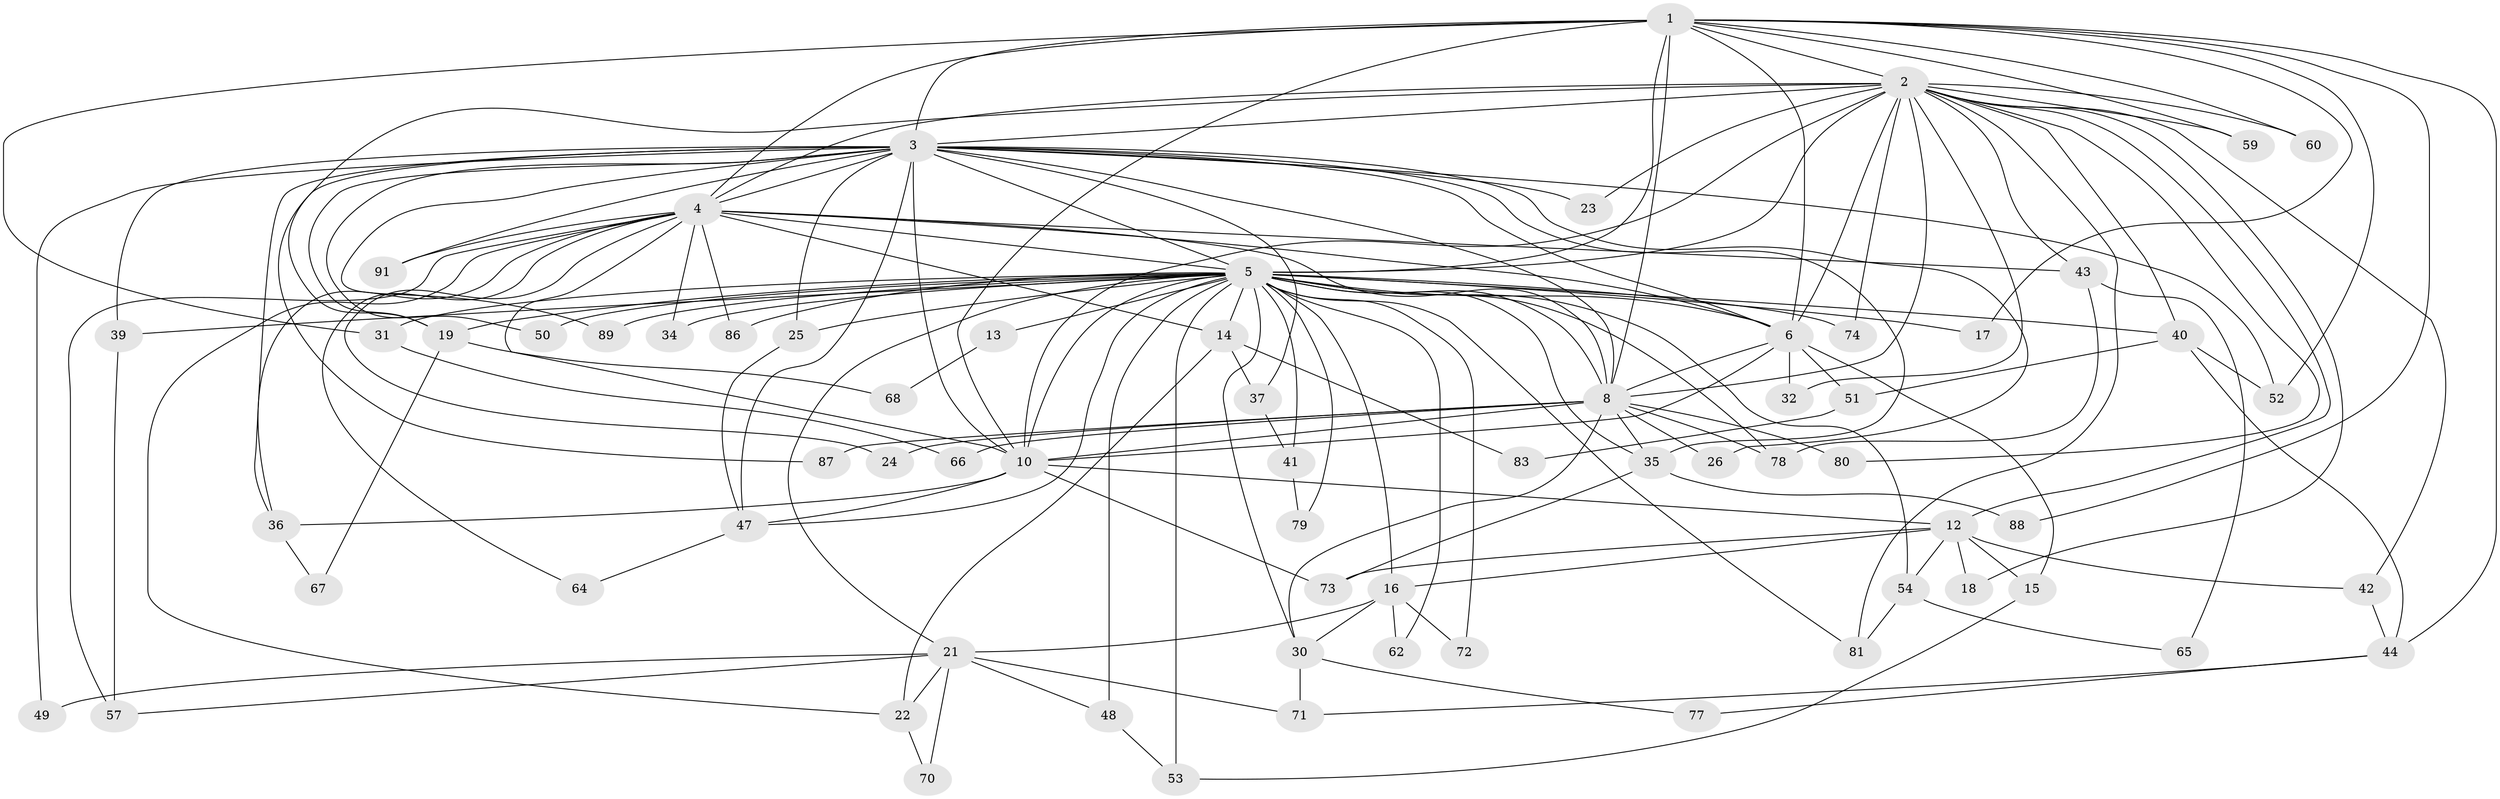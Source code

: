 // original degree distribution, {12: 0.021052631578947368, 25: 0.021052631578947368, 21: 0.010526315789473684, 29: 0.010526315789473684, 19: 0.010526315789473684, 18: 0.010526315789473684, 14: 0.021052631578947368, 4: 0.07368421052631578, 7: 0.010526315789473684, 5: 0.07368421052631578, 6: 0.021052631578947368, 2: 0.5263157894736842, 3: 0.17894736842105263, 8: 0.010526315789473684}
// Generated by graph-tools (version 1.1) at 2025/41/03/06/25 10:41:34]
// undirected, 68 vertices, 162 edges
graph export_dot {
graph [start="1"]
  node [color=gray90,style=filled];
  1 [super="+9"];
  2 [super="+28"];
  3 [super="+29"];
  4 [super="+20"];
  5 [super="+7"];
  6;
  8 [super="+11"];
  10 [super="+84"];
  12 [super="+33"];
  13 [super="+61"];
  14;
  15 [super="+58"];
  16;
  17;
  18;
  19 [super="+27"];
  21 [super="+82"];
  22 [super="+69"];
  23;
  24 [super="+38"];
  25 [super="+75"];
  26;
  30 [super="+45"];
  31;
  32;
  34;
  35 [super="+95"];
  36 [super="+56"];
  37;
  39 [super="+76"];
  40 [super="+63"];
  41;
  42 [super="+55"];
  43 [super="+92"];
  44 [super="+46"];
  47 [super="+90"];
  48;
  49;
  50;
  51;
  52;
  53 [super="+85"];
  54;
  57;
  59;
  60;
  62;
  64;
  65;
  66;
  67;
  68;
  70;
  71;
  72;
  73 [super="+93"];
  74;
  77;
  78;
  79;
  80;
  81 [super="+94"];
  83;
  86;
  87;
  88;
  89;
  91;
  1 -- 2 [weight=2];
  1 -- 3 [weight=2];
  1 -- 4 [weight=2];
  1 -- 5 [weight=4];
  1 -- 6 [weight=2];
  1 -- 8 [weight=2];
  1 -- 10 [weight=2];
  1 -- 17;
  1 -- 44 [weight=2];
  1 -- 52;
  1 -- 88;
  1 -- 59;
  1 -- 60;
  1 -- 31;
  2 -- 3 [weight=2];
  2 -- 4;
  2 -- 5 [weight=2];
  2 -- 6;
  2 -- 8 [weight=3];
  2 -- 10;
  2 -- 12;
  2 -- 18;
  2 -- 19;
  2 -- 23;
  2 -- 32;
  2 -- 40;
  2 -- 42;
  2 -- 43;
  2 -- 59;
  2 -- 60;
  2 -- 74;
  2 -- 80;
  2 -- 81;
  3 -- 4;
  3 -- 5 [weight=2];
  3 -- 6;
  3 -- 8;
  3 -- 10;
  3 -- 19;
  3 -- 23;
  3 -- 25;
  3 -- 26;
  3 -- 35;
  3 -- 36;
  3 -- 37;
  3 -- 39;
  3 -- 47;
  3 -- 49;
  3 -- 50;
  3 -- 52;
  3 -- 87;
  3 -- 89;
  3 -- 91;
  4 -- 5 [weight=3];
  4 -- 6;
  4 -- 8;
  4 -- 10;
  4 -- 14;
  4 -- 22;
  4 -- 24 [weight=2];
  4 -- 34;
  4 -- 36;
  4 -- 43;
  4 -- 57;
  4 -- 64;
  4 -- 86;
  4 -- 91;
  5 -- 6 [weight=2];
  5 -- 8 [weight=2];
  5 -- 10 [weight=2];
  5 -- 13 [weight=3];
  5 -- 14;
  5 -- 16;
  5 -- 17;
  5 -- 25;
  5 -- 30;
  5 -- 34;
  5 -- 39;
  5 -- 40;
  5 -- 41;
  5 -- 48;
  5 -- 54;
  5 -- 72;
  5 -- 74;
  5 -- 79;
  5 -- 86;
  5 -- 19;
  5 -- 78;
  5 -- 81;
  5 -- 21;
  5 -- 89;
  5 -- 31;
  5 -- 47;
  5 -- 50;
  5 -- 53;
  5 -- 62;
  5 -- 35;
  6 -- 8;
  6 -- 10;
  6 -- 15;
  6 -- 32;
  6 -- 51;
  8 -- 10 [weight=2];
  8 -- 24;
  8 -- 26;
  8 -- 66;
  8 -- 80;
  8 -- 87;
  8 -- 35;
  8 -- 78;
  8 -- 30;
  10 -- 12;
  10 -- 73;
  10 -- 47;
  10 -- 36;
  12 -- 15 [weight=2];
  12 -- 16;
  12 -- 18 [weight=2];
  12 -- 42;
  12 -- 54;
  12 -- 73;
  13 -- 68;
  14 -- 22;
  14 -- 37;
  14 -- 83;
  15 -- 53;
  16 -- 21;
  16 -- 30;
  16 -- 62;
  16 -- 72;
  19 -- 67;
  19 -- 68;
  21 -- 48;
  21 -- 49;
  21 -- 57;
  21 -- 70;
  21 -- 71;
  21 -- 22;
  22 -- 70;
  25 -- 47;
  30 -- 71;
  30 -- 77;
  31 -- 66;
  35 -- 73;
  35 -- 88;
  36 -- 67;
  37 -- 41;
  39 -- 57;
  40 -- 51;
  40 -- 52;
  40 -- 44;
  41 -- 79;
  42 -- 44;
  43 -- 65;
  43 -- 78;
  44 -- 71;
  44 -- 77;
  47 -- 64;
  48 -- 53;
  51 -- 83;
  54 -- 65;
  54 -- 81;
}
